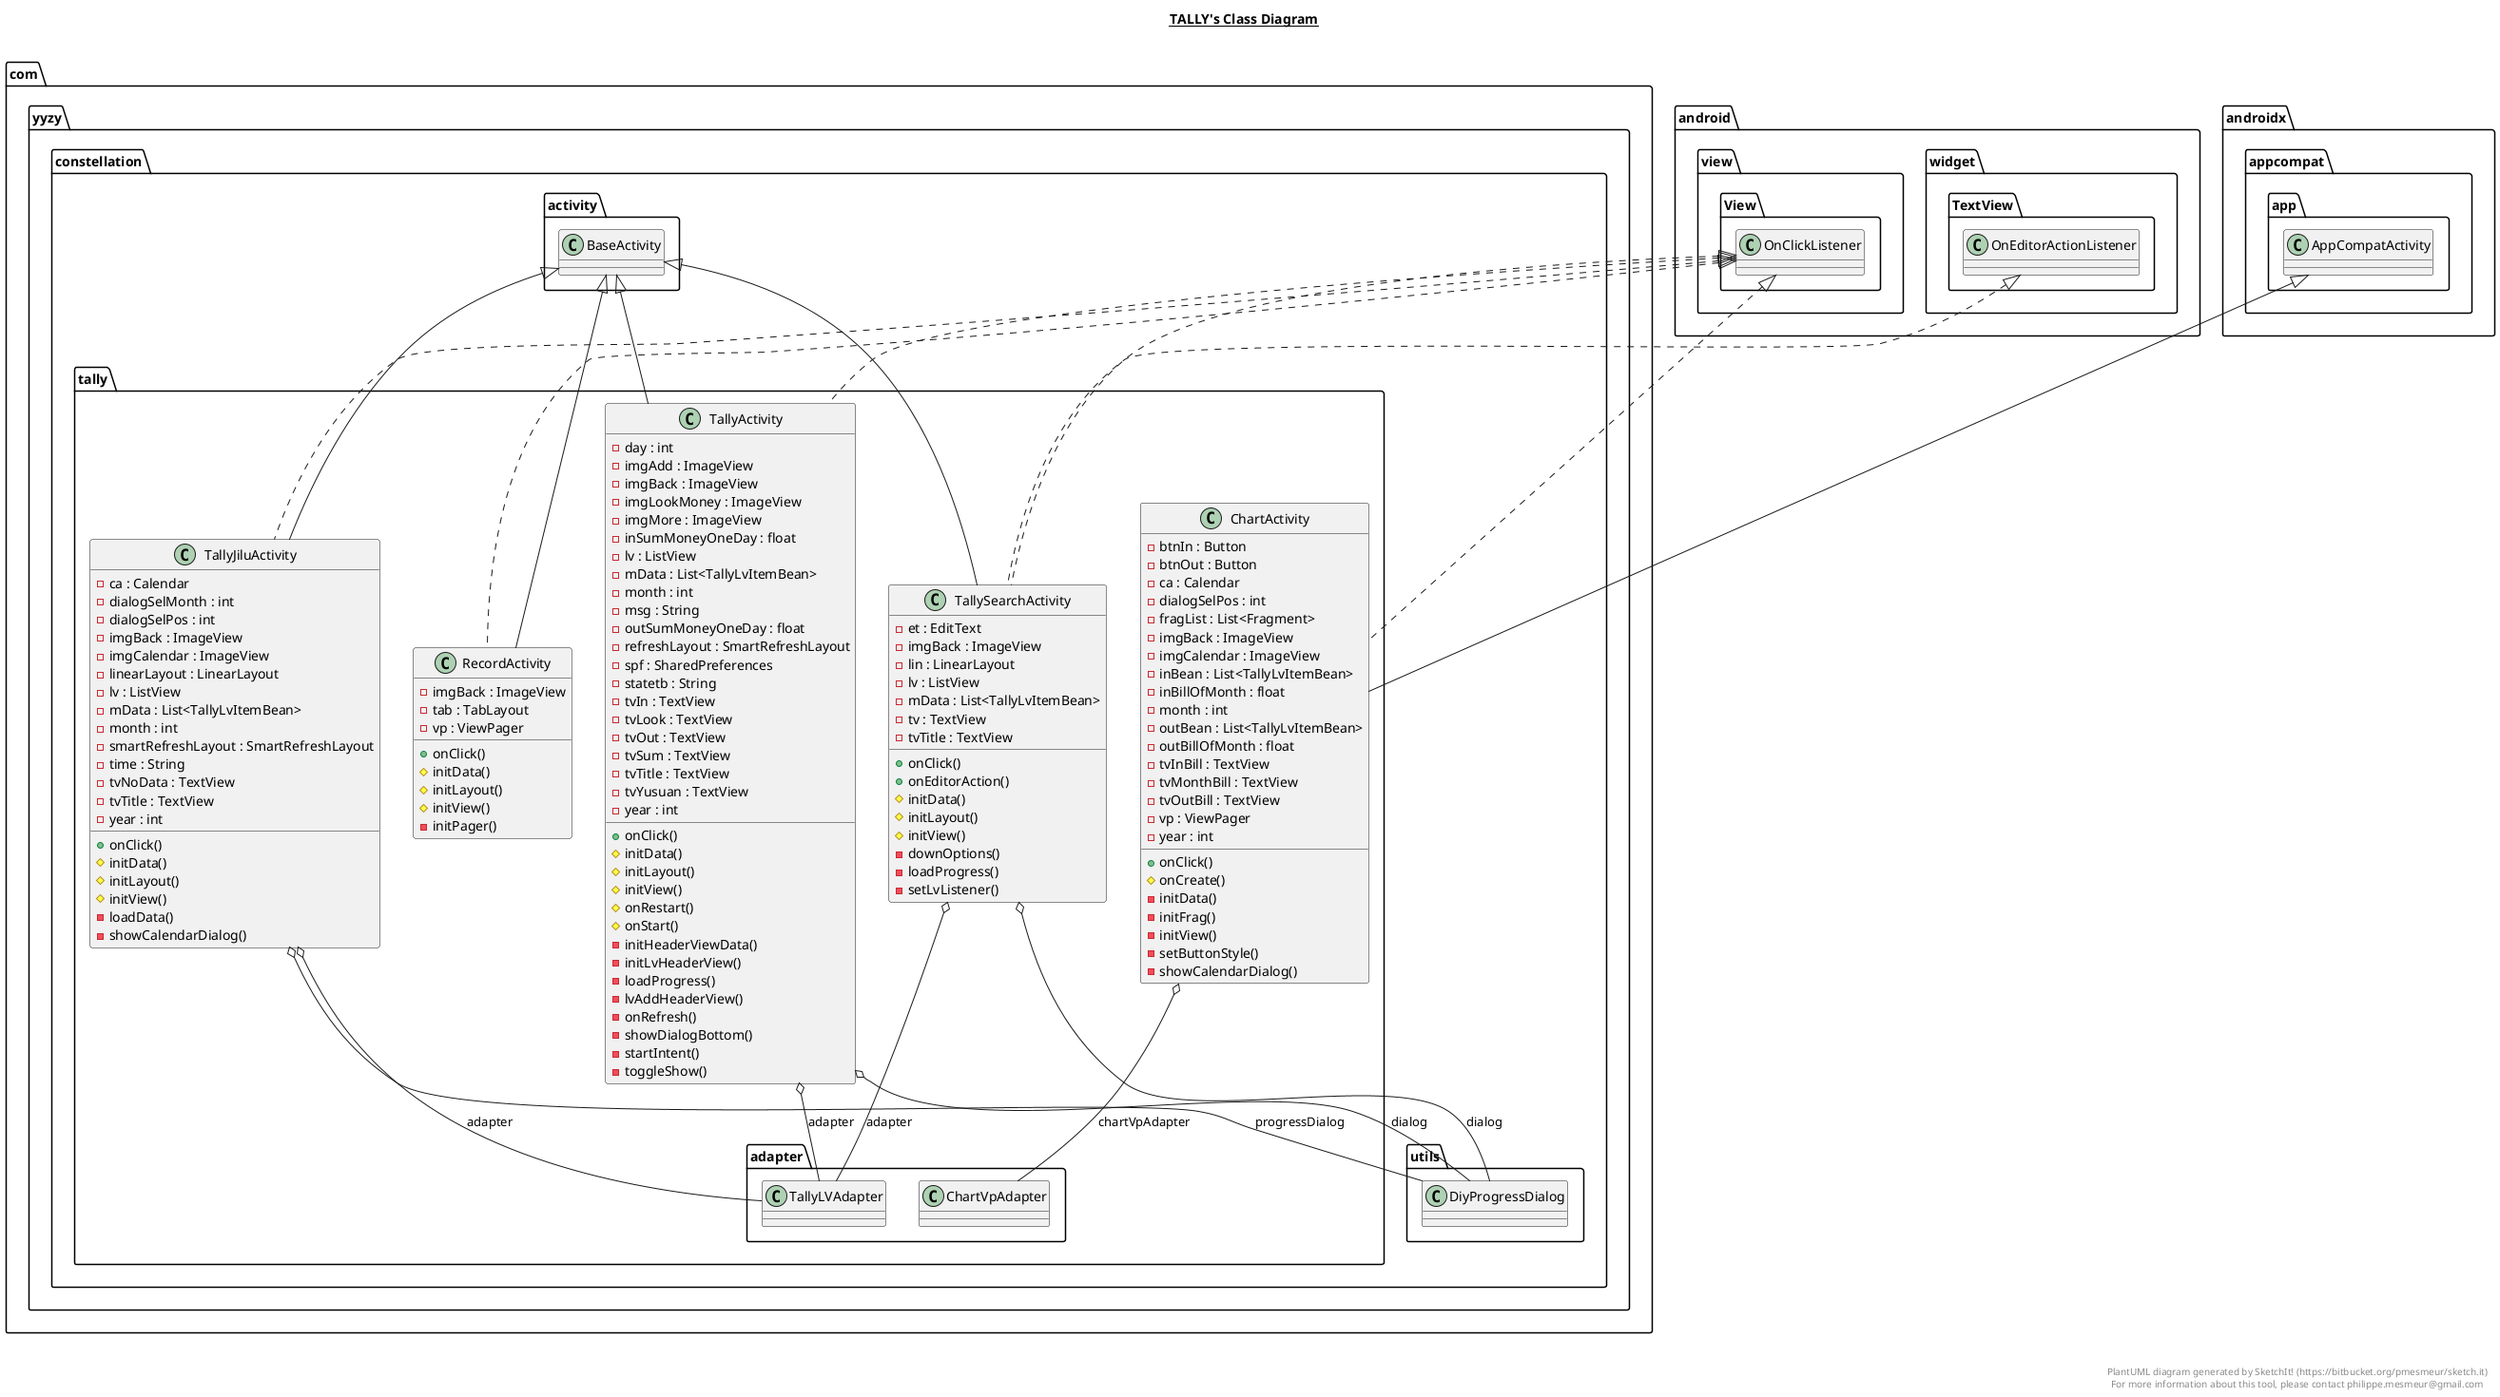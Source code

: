 @startuml

title __TALLY's Class Diagram__\n

  namespace com.yyzy.constellation {
    namespace tally {
      class com.yyzy.constellation.tally.ChartActivity {
          - btnIn : Button
          - btnOut : Button
          - ca : Calendar
          - dialogSelPos : int
          - fragList : List<Fragment>
          - imgBack : ImageView
          - imgCalendar : ImageView
          - inBean : List<TallyLvItemBean>
          - inBillOfMonth : float
          - month : int
          - outBean : List<TallyLvItemBean>
          - outBillOfMonth : float
          - tvInBill : TextView
          - tvMonthBill : TextView
          - tvOutBill : TextView
          - vp : ViewPager
          - year : int
          + onClick()
          # onCreate()
          - initData()
          - initFrag()
          - initView()
          - setButtonStyle()
          - showCalendarDialog()
      }
    }
  }
  

  namespace com.yyzy.constellation {
    namespace tally {
      class com.yyzy.constellation.tally.RecordActivity {
          - imgBack : ImageView
          - tab : TabLayout
          - vp : ViewPager
          + onClick()
          # initData()
          # initLayout()
          # initView()
          - initPager()
      }
    }
  }
  

  namespace com.yyzy.constellation {
    namespace tally {
      class com.yyzy.constellation.tally.TallyActivity {
          - day : int
          - imgAdd : ImageView
          - imgBack : ImageView
          - imgLookMoney : ImageView
          - imgMore : ImageView
          - inSumMoneyOneDay : float
          - lv : ListView
          - mData : List<TallyLvItemBean>
          - month : int
          - msg : String
          - outSumMoneyOneDay : float
          - refreshLayout : SmartRefreshLayout
          - spf : SharedPreferences
          - statetb : String
          - tvIn : TextView
          - tvLook : TextView
          - tvOut : TextView
          - tvSum : TextView
          - tvTitle : TextView
          - tvYusuan : TextView
          - year : int
          + onClick()
          # initData()
          # initLayout()
          # initView()
          # onRestart()
          # onStart()
          - initHeaderViewData()
          - initLvHeaderView()
          - loadProgress()
          - lvAddHeaderView()
          - onRefresh()
          - showDialogBottom()
          - startIntent()
          - toggleShow()
      }
    }
  }
  

  namespace com.yyzy.constellation {
    namespace tally {
      class com.yyzy.constellation.tally.TallyJiluActivity {
          - ca : Calendar
          - dialogSelMonth : int
          - dialogSelPos : int
          - imgBack : ImageView
          - imgCalendar : ImageView
          - linearLayout : LinearLayout
          - lv : ListView
          - mData : List<TallyLvItemBean>
          - month : int
          - smartRefreshLayout : SmartRefreshLayout
          - time : String
          - tvNoData : TextView
          - tvTitle : TextView
          - year : int
          + onClick()
          # initData()
          # initLayout()
          # initView()
          - loadData()
          - showCalendarDialog()
      }
    }
  }
  

  namespace com.yyzy.constellation {
    namespace tally {
      class com.yyzy.constellation.tally.TallySearchActivity {
          - et : EditText
          - imgBack : ImageView
          - lin : LinearLayout
          - lv : ListView
          - mData : List<TallyLvItemBean>
          - tv : TextView
          - tvTitle : TextView
          + onClick()
          + onEditorAction()
          # initData()
          # initLayout()
          # initView()
          - downOptions()
          - loadProgress()
          - setLvListener()
      }
    }
  }
  

  com.yyzy.constellation.tally.ChartActivity .up.|> android.view.View.OnClickListener
  com.yyzy.constellation.tally.ChartActivity -up-|> androidx.appcompat.app.AppCompatActivity
  com.yyzy.constellation.tally.ChartActivity o-- com.yyzy.constellation.tally.adapter.ChartVpAdapter : chartVpAdapter
  com.yyzy.constellation.tally.RecordActivity .up.|> android.view.View.OnClickListener
  com.yyzy.constellation.tally.RecordActivity -up-|> com.yyzy.constellation.activity.BaseActivity
  com.yyzy.constellation.tally.TallyActivity .up.|> android.view.View.OnClickListener
  com.yyzy.constellation.tally.TallyActivity -up-|> com.yyzy.constellation.activity.BaseActivity
  com.yyzy.constellation.tally.TallyActivity o-- com.yyzy.constellation.tally.adapter.TallyLVAdapter : adapter
  com.yyzy.constellation.tally.TallyActivity o-- com.yyzy.constellation.utils.DiyProgressDialog : dialog
  com.yyzy.constellation.tally.TallyJiluActivity .up.|> android.view.View.OnClickListener
  com.yyzy.constellation.tally.TallyJiluActivity -up-|> com.yyzy.constellation.activity.BaseActivity
  com.yyzy.constellation.tally.TallyJiluActivity o-- com.yyzy.constellation.tally.adapter.TallyLVAdapter : adapter
  com.yyzy.constellation.tally.TallyJiluActivity o-- com.yyzy.constellation.utils.DiyProgressDialog : progressDialog
  com.yyzy.constellation.tally.TallySearchActivity .up.|> android.view.View.OnClickListener
  com.yyzy.constellation.tally.TallySearchActivity .up.|> android.widget.TextView.OnEditorActionListener
  com.yyzy.constellation.tally.TallySearchActivity -up-|> com.yyzy.constellation.activity.BaseActivity
  com.yyzy.constellation.tally.TallySearchActivity o-- com.yyzy.constellation.tally.adapter.TallyLVAdapter : adapter
  com.yyzy.constellation.tally.TallySearchActivity o-- com.yyzy.constellation.utils.DiyProgressDialog : dialog


right footer


PlantUML diagram generated by SketchIt! (https://bitbucket.org/pmesmeur/sketch.it)
For more information about this tool, please contact philippe.mesmeur@gmail.com
endfooter

@enduml
